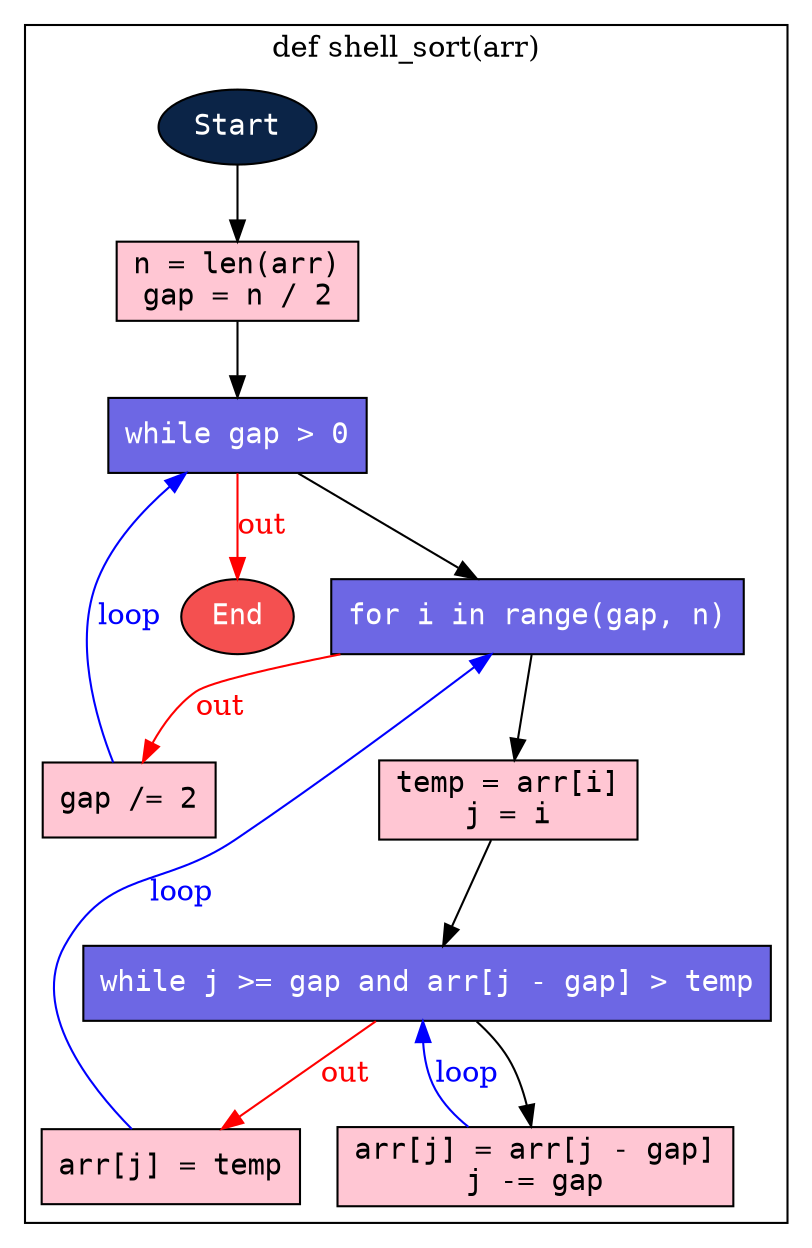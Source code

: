 digraph my_graph {
bgcolor="white"
node [fontname="courier"]

LStart_shell_sort [shape=ellipse] [label="Start"] [type="START"] [style=filled fillcolor="#0B2447" fontcolor=white]
L6 [shape=rect] [label="n = len(arr)
gap = n / 2
"] [type="STATEMENT"] [style=filled fillcolor="#FFC6D3" fontcolor=black]
L13 [shape=rect] [label="while gap > 0"] [type="LOOP"] [style=filled fillcolor="#6D67E4" fontcolor=white]
L14 [shape=rect] [label="for i in range(gap, n)"] [type="LOOP"] [style=filled fillcolor="#6D67E4" fontcolor=white]
L17 [shape=rect] [label="temp = arr[i]
j = i
"] [type="STATEMENT"] [style=filled fillcolor="#FFC6D3" fontcolor=black]
L22 [shape=rect] [label="while j >= gap and arr[j - gap] > temp"] [type="LOOP"] [style=filled fillcolor="#6D67E4" fontcolor=white]
L23 [shape=rect] [label="arr[j] = arr[j - gap]
j -= gap
"] [type="STATEMENT"] [style=filled fillcolor="#FFC6D3" fontcolor=black]
L27 [shape=rect] [label="arr[j] = temp
"] [type="STATEMENT"] [style=filled fillcolor="#FFC6D3" fontcolor=black]
L28 [shape=rect] [label="gap /= 2
"] [type="STATEMENT"] [style=filled fillcolor="#FFC6D3" fontcolor=black]
L999999 [shape=ellipse] [label="End"] [type="END"] [style=filled fillcolor="#F45050" fontcolor=white]

subgraph cluster_shell_sort {
label = "def shell_sort(arr)";

LStart_shell_sort -> L6    [source="@current_to_next"]
L6 -> L13    [source="@current_to_next"]
L13 -> L14    [source="@loop_to_next"]
L28 -> L13 [color=blue] [fontcolor=blue] [label="loop"] [source="@last_to_loop"]
L13 -> L999999 [color=red] [fontcolor=red] [label="out"] [source="@end_loop_to_end"]
L14 -> L17    [source="@loop_to_next"]
L14 -> L28 [color=red] [fontcolor=red] [label="out"] [source="@loop_to_next_sibling"]
L27 -> L14 [color=blue] [fontcolor=blue] [label="loop"] [source="@last_to_loop"]
L17 -> L22    [source="@current_to_next"]
L22 -> L23    [source="@loop_to_next"]
L22 -> L27 [color=red] [fontcolor=red] [label="out"] [source="@loop_to_next_sibling"]
L23 -> L22 [color=blue] [fontcolor=blue] [label="loop"] [source="@last_to_loop"]



}


}
